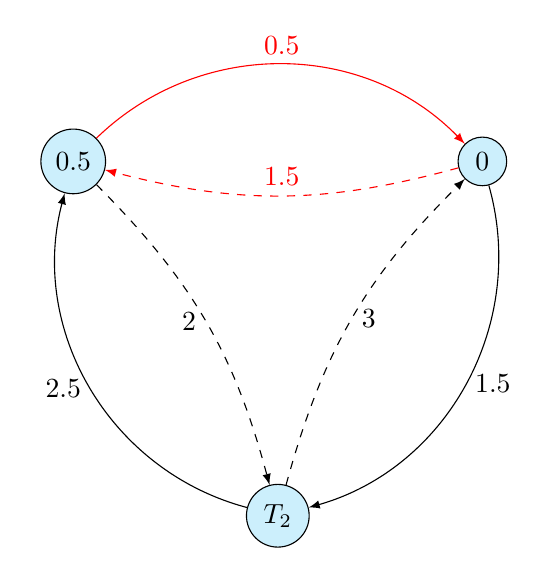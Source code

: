 \begin{tikzpicture}[scale=1.5]
\def \radius {2cm}

\node[draw, circle, fill=cyan!20] at ({30}:\radius) (n1) {0};
\node[draw, circle, fill=cyan!20] at ({150}:\radius) (n2) {0.5};
\node[draw, circle, fill=cyan!20] at ({270}:\radius) (n3) {$T_2$};

\path[->, >=latex, color=red] (n2) edge [bend left=45] node[above]{0.5} (n1);
\path[->, >=latex] (n3) edge [bend left=45] node[left]{2.5} (n2);
\path[->, >=latex] (n1) edge [bend left=45] node[right]{1.5} (n3);

\path[dashed, ->, >=latex, color=red] (n1) edge [bend left=15] node[above]{1.5} (n2);
\path[dashed, ->, >=latex] (n2) edge [bend left=15] node[left]{2} (n3);
\path[dashed, ->, >=latex] (n3) edge [bend left=15] node[right]{3} (n1);

\end{tikzpicture}
